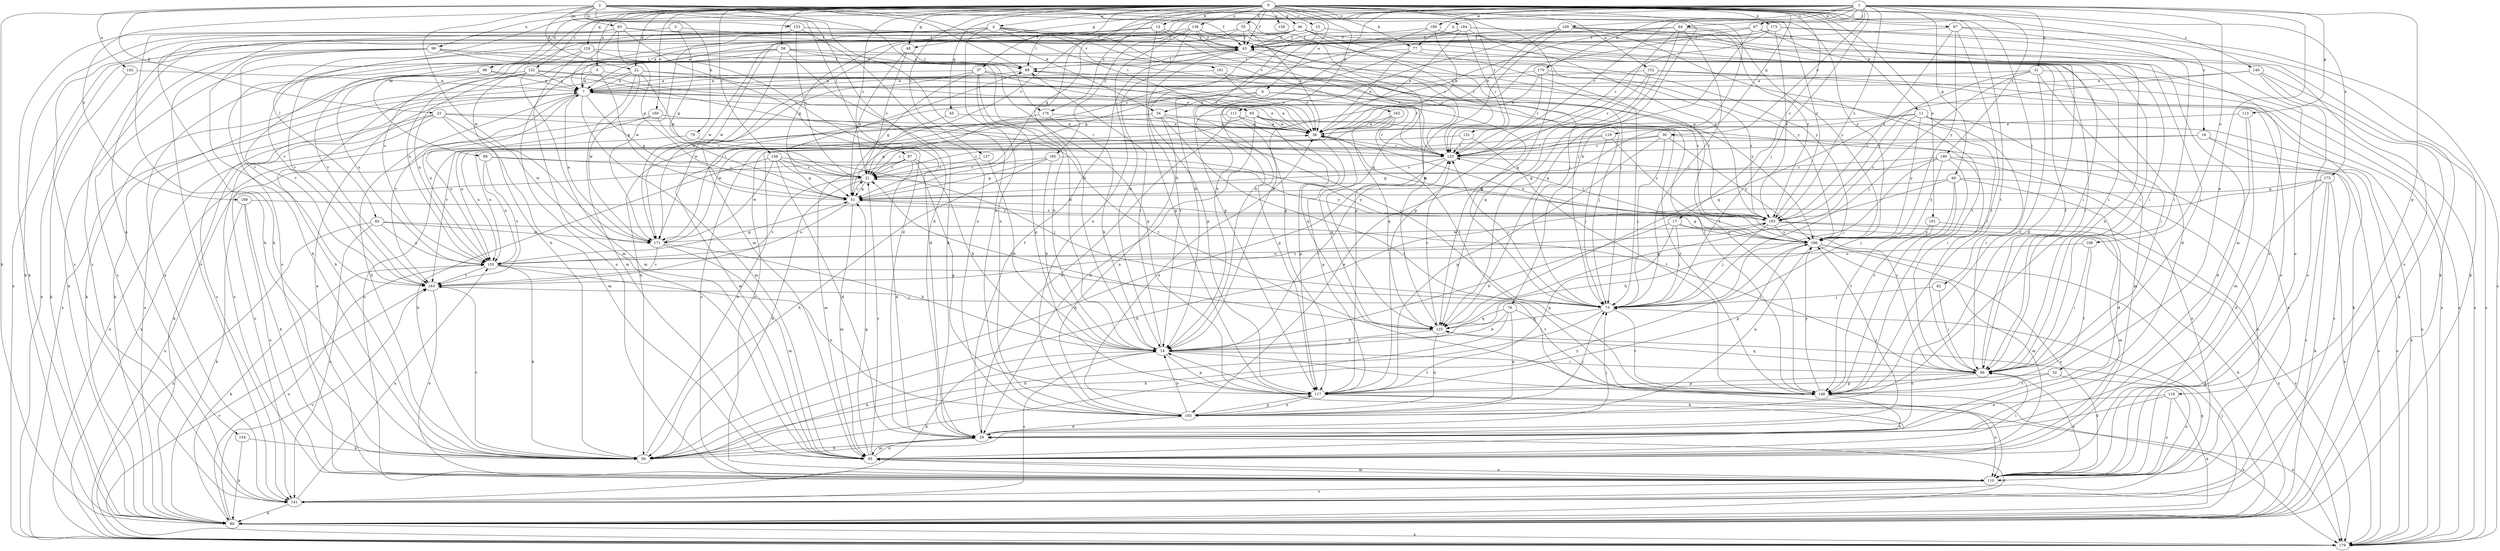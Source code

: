strict digraph  {
0;
1;
2;
3;
4;
5;
6;
7;
11;
13;
14;
15;
16;
17;
21;
22;
23;
29;
30;
31;
32;
34;
36;
37;
43;
45;
46;
48;
49;
51;
55;
58;
59;
62;
64;
65;
66;
67;
73;
76;
77;
79;
80;
82;
87;
88;
89;
93;
95;
97;
98;
99;
101;
102;
103;
108;
109;
110;
111;
113;
116;
117;
119;
124;
125;
131;
132;
133;
136;
137;
138;
140;
141;
148;
152;
153;
154;
155;
158;
160;
161;
162;
163;
169;
170;
171;
173;
175;
176;
179;
184;
185;
186;
189;
190;
193;
0 -> 4  [label=a];
0 -> 5  [label=a];
0 -> 6  [label=a];
0 -> 11  [label=b];
0 -> 13  [label=b];
0 -> 14  [label=b];
0 -> 15  [label=c];
0 -> 16  [label=c];
0 -> 17  [label=c];
0 -> 21  [label=c];
0 -> 22  [label=d];
0 -> 37  [label=f];
0 -> 43  [label=f];
0 -> 45  [label=g];
0 -> 46  [label=g];
0 -> 48  [label=g];
0 -> 55  [label=h];
0 -> 58  [label=h];
0 -> 62  [label=i];
0 -> 76  [label=k];
0 -> 77  [label=k];
0 -> 82  [label=l];
0 -> 97  [label=n];
0 -> 98  [label=n];
0 -> 99  [label=n];
0 -> 101  [label=n];
0 -> 111  [label=p];
0 -> 119  [label=q];
0 -> 124  [label=q];
0 -> 125  [label=q];
0 -> 131  [label=r];
0 -> 132  [label=r];
0 -> 136  [label=s];
0 -> 137  [label=s];
0 -> 138  [label=s];
0 -> 140  [label=s];
0 -> 148  [label=t];
0 -> 152  [label=u];
0 -> 158  [label=v];
0 -> 160  [label=v];
0 -> 173  [label=x];
0 -> 175  [label=x];
0 -> 176  [label=x];
0 -> 184  [label=y];
0 -> 189  [label=z];
1 -> 14  [label=b];
1 -> 21  [label=c];
1 -> 30  [label=e];
1 -> 31  [label=e];
1 -> 32  [label=e];
1 -> 48  [label=g];
1 -> 49  [label=g];
1 -> 51  [label=g];
1 -> 64  [label=i];
1 -> 67  [label=j];
1 -> 73  [label=j];
1 -> 77  [label=k];
1 -> 89  [label=m];
1 -> 108  [label=o];
1 -> 109  [label=o];
1 -> 113  [label=p];
1 -> 116  [label=p];
1 -> 133  [label=r];
1 -> 169  [label=w];
1 -> 170  [label=w];
1 -> 185  [label=y];
1 -> 190  [label=z];
1 -> 193  [label=z];
2 -> 22  [label=d];
2 -> 23  [label=d];
2 -> 29  [label=d];
2 -> 34  [label=e];
2 -> 43  [label=f];
2 -> 73  [label=j];
2 -> 79  [label=k];
2 -> 80  [label=k];
2 -> 87  [label=l];
2 -> 88  [label=l];
2 -> 93  [label=m];
2 -> 102  [label=n];
2 -> 103  [label=n];
2 -> 125  [label=q];
2 -> 153  [label=u];
2 -> 171  [label=w];
2 -> 176  [label=x];
2 -> 186  [label=y];
2 -> 193  [label=z];
3 -> 43  [label=f];
3 -> 51  [label=g];
3 -> 59  [label=h];
4 -> 43  [label=f];
4 -> 51  [label=g];
4 -> 65  [label=i];
4 -> 103  [label=n];
4 -> 141  [label=s];
4 -> 154  [label=u];
4 -> 161  [label=v];
4 -> 162  [label=v];
4 -> 163  [label=v];
4 -> 171  [label=w];
4 -> 186  [label=y];
5 -> 7  [label=a];
5 -> 51  [label=g];
5 -> 73  [label=j];
5 -> 80  [label=k];
6 -> 34  [label=e];
6 -> 59  [label=h];
6 -> 73  [label=j];
6 -> 80  [label=k];
6 -> 117  [label=p];
7 -> 36  [label=e];
7 -> 51  [label=g];
7 -> 59  [label=h];
7 -> 65  [label=i];
7 -> 95  [label=m];
7 -> 141  [label=s];
7 -> 155  [label=u];
7 -> 163  [label=v];
11 -> 36  [label=e];
11 -> 66  [label=i];
11 -> 95  [label=m];
11 -> 103  [label=n];
11 -> 179  [label=x];
11 -> 186  [label=y];
11 -> 193  [label=z];
13 -> 43  [label=f];
13 -> 88  [label=l];
13 -> 117  [label=p];
13 -> 125  [label=q];
13 -> 171  [label=w];
14 -> 59  [label=h];
14 -> 66  [label=i];
14 -> 88  [label=l];
14 -> 117  [label=p];
14 -> 133  [label=r];
14 -> 141  [label=s];
14 -> 148  [label=t];
15 -> 29  [label=d];
15 -> 43  [label=f];
15 -> 117  [label=p];
16 -> 21  [label=c];
16 -> 133  [label=r];
16 -> 141  [label=s];
16 -> 179  [label=x];
17 -> 14  [label=b];
17 -> 73  [label=j];
17 -> 80  [label=k];
17 -> 117  [label=p];
17 -> 186  [label=y];
21 -> 51  [label=g];
21 -> 59  [label=h];
21 -> 163  [label=v];
22 -> 7  [label=a];
22 -> 21  [label=c];
22 -> 36  [label=e];
22 -> 95  [label=m];
22 -> 171  [label=w];
22 -> 179  [label=x];
22 -> 186  [label=y];
23 -> 36  [label=e];
23 -> 80  [label=k];
23 -> 95  [label=m];
23 -> 110  [label=o];
23 -> 133  [label=r];
23 -> 171  [label=w];
23 -> 179  [label=x];
29 -> 43  [label=f];
29 -> 59  [label=h];
29 -> 73  [label=j];
29 -> 95  [label=m];
29 -> 186  [label=y];
30 -> 21  [label=c];
30 -> 73  [label=j];
30 -> 110  [label=o];
30 -> 117  [label=p];
30 -> 133  [label=r];
30 -> 186  [label=y];
31 -> 7  [label=a];
31 -> 66  [label=i];
31 -> 73  [label=j];
31 -> 148  [label=t];
31 -> 179  [label=x];
31 -> 193  [label=z];
32 -> 110  [label=o];
32 -> 117  [label=p];
32 -> 148  [label=t];
34 -> 36  [label=e];
34 -> 73  [label=j];
34 -> 103  [label=n];
34 -> 110  [label=o];
34 -> 148  [label=t];
34 -> 163  [label=v];
36 -> 7  [label=a];
36 -> 117  [label=p];
36 -> 125  [label=q];
36 -> 133  [label=r];
37 -> 7  [label=a];
37 -> 14  [label=b];
37 -> 51  [label=g];
37 -> 117  [label=p];
37 -> 133  [label=r];
37 -> 148  [label=t];
37 -> 171  [label=w];
43 -> 88  [label=l];
43 -> 117  [label=p];
43 -> 133  [label=r];
43 -> 141  [label=s];
43 -> 163  [label=v];
45 -> 36  [label=e];
45 -> 95  [label=m];
46 -> 43  [label=f];
46 -> 59  [label=h];
46 -> 66  [label=i];
46 -> 73  [label=j];
46 -> 133  [label=r];
46 -> 141  [label=s];
46 -> 155  [label=u];
48 -> 21  [label=c];
48 -> 51  [label=g];
48 -> 88  [label=l];
49 -> 29  [label=d];
49 -> 51  [label=g];
49 -> 73  [label=j];
49 -> 110  [label=o];
49 -> 125  [label=q];
49 -> 148  [label=t];
51 -> 21  [label=c];
51 -> 95  [label=m];
51 -> 155  [label=u];
51 -> 193  [label=z];
55 -> 7  [label=a];
55 -> 36  [label=e];
55 -> 43  [label=f];
55 -> 73  [label=j];
55 -> 95  [label=m];
58 -> 29  [label=d];
58 -> 88  [label=l];
58 -> 110  [label=o];
58 -> 133  [label=r];
58 -> 141  [label=s];
58 -> 148  [label=t];
58 -> 163  [label=v];
58 -> 171  [label=w];
59 -> 36  [label=e];
59 -> 163  [label=v];
59 -> 186  [label=y];
62 -> 66  [label=i];
62 -> 73  [label=j];
64 -> 7  [label=a];
64 -> 14  [label=b];
64 -> 43  [label=f];
64 -> 73  [label=j];
64 -> 117  [label=p];
64 -> 125  [label=q];
64 -> 186  [label=y];
64 -> 193  [label=z];
65 -> 29  [label=d];
65 -> 36  [label=e];
65 -> 51  [label=g];
65 -> 66  [label=i];
65 -> 117  [label=p];
65 -> 148  [label=t];
66 -> 21  [label=c];
66 -> 43  [label=f];
66 -> 110  [label=o];
66 -> 117  [label=p];
66 -> 125  [label=q];
66 -> 148  [label=t];
67 -> 21  [label=c];
67 -> 43  [label=f];
67 -> 95  [label=m];
67 -> 103  [label=n];
67 -> 125  [label=q];
73 -> 59  [label=h];
73 -> 125  [label=q];
73 -> 133  [label=r];
73 -> 148  [label=t];
76 -> 14  [label=b];
76 -> 59  [label=h];
76 -> 103  [label=n];
76 -> 110  [label=o];
76 -> 125  [label=q];
77 -> 29  [label=d];
77 -> 36  [label=e];
77 -> 51  [label=g];
77 -> 66  [label=i];
77 -> 88  [label=l];
79 -> 133  [label=r];
79 -> 141  [label=s];
80 -> 7  [label=a];
80 -> 29  [label=d];
80 -> 73  [label=j];
80 -> 155  [label=u];
80 -> 163  [label=v];
80 -> 179  [label=x];
82 -> 66  [label=i];
82 -> 141  [label=s];
82 -> 155  [label=u];
82 -> 171  [label=w];
82 -> 179  [label=x];
87 -> 14  [label=b];
87 -> 21  [label=c];
87 -> 29  [label=d];
87 -> 95  [label=m];
87 -> 117  [label=p];
87 -> 179  [label=x];
88 -> 7  [label=a];
88 -> 36  [label=e];
89 -> 21  [label=c];
89 -> 155  [label=u];
89 -> 163  [label=v];
89 -> 186  [label=y];
93 -> 7  [label=a];
93 -> 29  [label=d];
93 -> 43  [label=f];
93 -> 51  [label=g];
93 -> 59  [label=h];
93 -> 66  [label=i];
93 -> 80  [label=k];
95 -> 14  [label=b];
95 -> 21  [label=c];
95 -> 29  [label=d];
95 -> 51  [label=g];
95 -> 66  [label=i];
95 -> 110  [label=o];
97 -> 43  [label=f];
97 -> 66  [label=i];
97 -> 148  [label=t];
97 -> 179  [label=x];
97 -> 186  [label=y];
97 -> 193  [label=z];
98 -> 7  [label=a];
98 -> 148  [label=t];
98 -> 155  [label=u];
98 -> 163  [label=v];
99 -> 14  [label=b];
99 -> 59  [label=h];
99 -> 80  [label=k];
99 -> 88  [label=l];
99 -> 117  [label=p];
99 -> 163  [label=v];
99 -> 179  [label=x];
101 -> 14  [label=b];
101 -> 179  [label=x];
101 -> 186  [label=y];
102 -> 7  [label=a];
102 -> 80  [label=k];
103 -> 14  [label=b];
103 -> 29  [label=d];
103 -> 36  [label=e];
103 -> 73  [label=j];
103 -> 117  [label=p];
108 -> 66  [label=i];
108 -> 148  [label=t];
108 -> 155  [label=u];
109 -> 14  [label=b];
109 -> 36  [label=e];
109 -> 43  [label=f];
109 -> 66  [label=i];
109 -> 80  [label=k];
109 -> 117  [label=p];
109 -> 148  [label=t];
110 -> 7  [label=a];
110 -> 95  [label=m];
110 -> 141  [label=s];
111 -> 29  [label=d];
111 -> 36  [label=e];
111 -> 110  [label=o];
111 -> 125  [label=q];
113 -> 29  [label=d];
113 -> 36  [label=e];
113 -> 95  [label=m];
116 -> 29  [label=d];
116 -> 80  [label=k];
116 -> 103  [label=n];
116 -> 110  [label=o];
117 -> 103  [label=n];
117 -> 110  [label=o];
117 -> 179  [label=x];
119 -> 73  [label=j];
119 -> 133  [label=r];
119 -> 155  [label=u];
119 -> 193  [label=z];
124 -> 29  [label=d];
124 -> 88  [label=l];
124 -> 95  [label=m];
124 -> 110  [label=o];
124 -> 155  [label=u];
125 -> 14  [label=b];
125 -> 21  [label=c];
125 -> 103  [label=n];
125 -> 133  [label=r];
131 -> 133  [label=r];
131 -> 148  [label=t];
131 -> 155  [label=u];
132 -> 7  [label=a];
132 -> 36  [label=e];
132 -> 59  [label=h];
132 -> 66  [label=i];
132 -> 80  [label=k];
132 -> 95  [label=m];
132 -> 155  [label=u];
133 -> 21  [label=c];
133 -> 59  [label=h];
133 -> 179  [label=x];
136 -> 14  [label=b];
136 -> 43  [label=f];
136 -> 66  [label=i];
136 -> 73  [label=j];
136 -> 103  [label=n];
136 -> 133  [label=r];
136 -> 171  [label=w];
136 -> 179  [label=x];
137 -> 14  [label=b];
137 -> 21  [label=c];
138 -> 21  [label=c];
138 -> 29  [label=d];
138 -> 51  [label=g];
138 -> 59  [label=h];
138 -> 73  [label=j];
138 -> 171  [label=w];
140 -> 7  [label=a];
140 -> 80  [label=k];
140 -> 110  [label=o];
140 -> 125  [label=q];
140 -> 179  [label=x];
141 -> 14  [label=b];
141 -> 80  [label=k];
141 -> 125  [label=q];
141 -> 155  [label=u];
148 -> 59  [label=h];
148 -> 88  [label=l];
148 -> 179  [label=x];
148 -> 186  [label=y];
152 -> 7  [label=a];
152 -> 110  [label=o];
152 -> 125  [label=q];
152 -> 133  [label=r];
152 -> 179  [label=x];
153 -> 21  [label=c];
153 -> 43  [label=f];
153 -> 80  [label=k];
153 -> 103  [label=n];
153 -> 141  [label=s];
153 -> 186  [label=y];
154 -> 59  [label=h];
154 -> 80  [label=k];
155 -> 51  [label=g];
155 -> 59  [label=h];
155 -> 80  [label=k];
155 -> 103  [label=n];
155 -> 148  [label=t];
155 -> 163  [label=v];
160 -> 21  [label=c];
160 -> 36  [label=e];
160 -> 155  [label=u];
160 -> 179  [label=x];
161 -> 7  [label=a];
161 -> 36  [label=e];
161 -> 193  [label=z];
162 -> 36  [label=e];
162 -> 110  [label=o];
162 -> 125  [label=q];
162 -> 133  [label=r];
162 -> 155  [label=u];
163 -> 73  [label=j];
163 -> 110  [label=o];
163 -> 193  [label=z];
169 -> 36  [label=e];
169 -> 43  [label=f];
169 -> 117  [label=p];
169 -> 141  [label=s];
170 -> 7  [label=a];
170 -> 36  [label=e];
170 -> 133  [label=r];
170 -> 179  [label=x];
170 -> 193  [label=z];
171 -> 7  [label=a];
171 -> 14  [label=b];
171 -> 88  [label=l];
171 -> 95  [label=m];
171 -> 163  [label=v];
173 -> 14  [label=b];
173 -> 43  [label=f];
173 -> 80  [label=k];
173 -> 110  [label=o];
173 -> 133  [label=r];
173 -> 193  [label=z];
175 -> 29  [label=d];
175 -> 51  [label=g];
175 -> 59  [label=h];
175 -> 80  [label=k];
175 -> 141  [label=s];
175 -> 179  [label=x];
176 -> 14  [label=b];
176 -> 36  [label=e];
176 -> 171  [label=w];
179 -> 163  [label=v];
184 -> 14  [label=b];
184 -> 36  [label=e];
184 -> 43  [label=f];
184 -> 66  [label=i];
184 -> 110  [label=o];
184 -> 133  [label=r];
184 -> 193  [label=z];
185 -> 14  [label=b];
185 -> 21  [label=c];
185 -> 51  [label=g];
185 -> 59  [label=h];
185 -> 186  [label=y];
186 -> 36  [label=e];
186 -> 51  [label=g];
186 -> 80  [label=k];
186 -> 95  [label=m];
186 -> 103  [label=n];
186 -> 110  [label=o];
186 -> 117  [label=p];
186 -> 155  [label=u];
189 -> 59  [label=h];
189 -> 80  [label=k];
189 -> 110  [label=o];
189 -> 193  [label=z];
190 -> 21  [label=c];
190 -> 51  [label=g];
190 -> 73  [label=j];
190 -> 110  [label=o];
190 -> 148  [label=t];
190 -> 179  [label=x];
190 -> 186  [label=y];
193 -> 36  [label=e];
193 -> 73  [label=j];
193 -> 88  [label=l];
193 -> 95  [label=m];
193 -> 133  [label=r];
193 -> 171  [label=w];
193 -> 179  [label=x];
193 -> 186  [label=y];
}
